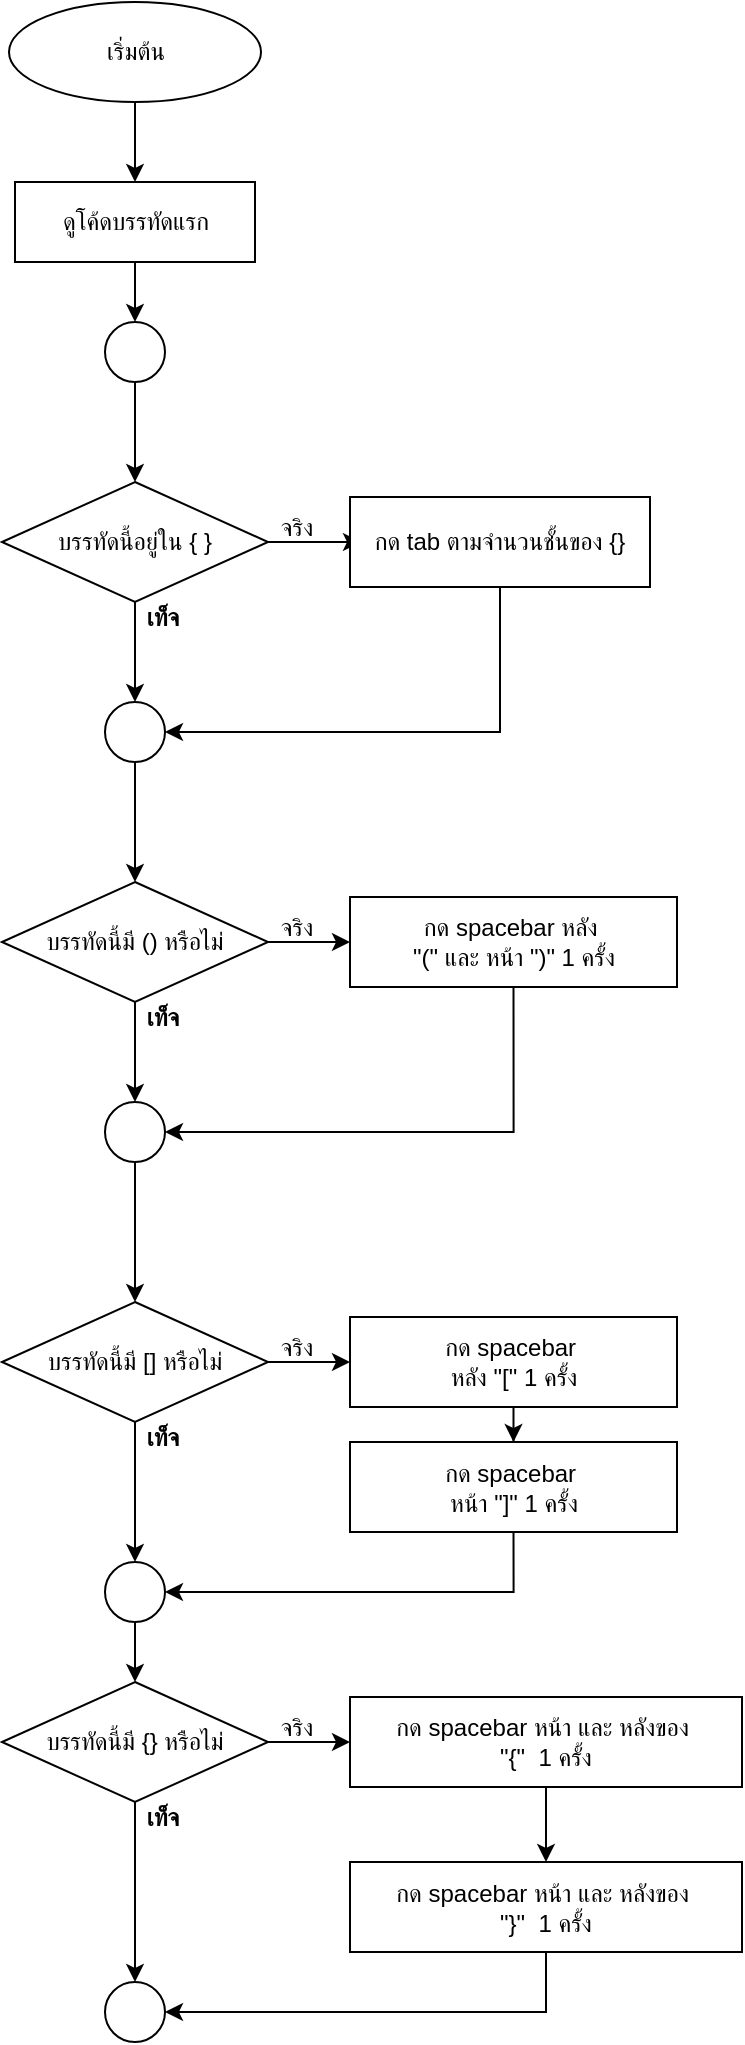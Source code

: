 <mxfile version="24.9.1">
  <diagram name="Page-1" id="IXNQjjXNGDVPWY3JXqZK">
    <mxGraphModel dx="750" dy="373" grid="1" gridSize="10" guides="1" tooltips="1" connect="1" arrows="1" fold="1" page="1" pageScale="1" pageWidth="827" pageHeight="1169" math="0" shadow="0">
      <root>
        <mxCell id="0" />
        <mxCell id="1" parent="0" />
        <mxCell id="7TrNmhmVkbIryDcWJuiU-4" value="" style="edgeStyle=orthogonalEdgeStyle;rounded=0;orthogonalLoop=1;jettySize=auto;html=1;entryX=0.5;entryY=0;entryDx=0;entryDy=0;" edge="1" parent="1" source="7TrNmhmVkbIryDcWJuiU-1" target="7TrNmhmVkbIryDcWJuiU-2">
          <mxGeometry relative="1" as="geometry" />
        </mxCell>
        <mxCell id="7TrNmhmVkbIryDcWJuiU-1" value="เริ่มต้น" style="ellipse;whiteSpace=wrap;html=1;" vertex="1" parent="1">
          <mxGeometry x="63.5" y="20" width="126" height="50" as="geometry" />
        </mxCell>
        <mxCell id="7TrNmhmVkbIryDcWJuiU-5" value="" style="edgeStyle=orthogonalEdgeStyle;rounded=0;orthogonalLoop=1;jettySize=auto;html=1;" edge="1" parent="1" source="7TrNmhmVkbIryDcWJuiU-2">
          <mxGeometry relative="1" as="geometry">
            <mxPoint x="126.5" y="180" as="targetPoint" />
          </mxGeometry>
        </mxCell>
        <mxCell id="7TrNmhmVkbIryDcWJuiU-2" value="ดูโค้ดบรรทัดแรก" style="rounded=0;whiteSpace=wrap;html=1;" vertex="1" parent="1">
          <mxGeometry x="66.5" y="110" width="120" height="40" as="geometry" />
        </mxCell>
        <mxCell id="7TrNmhmVkbIryDcWJuiU-10" value="" style="edgeStyle=orthogonalEdgeStyle;rounded=0;orthogonalLoop=1;jettySize=auto;html=1;" edge="1" parent="1" source="7TrNmhmVkbIryDcWJuiU-7" target="7TrNmhmVkbIryDcWJuiU-9">
          <mxGeometry relative="1" as="geometry" />
        </mxCell>
        <mxCell id="7TrNmhmVkbIryDcWJuiU-7" value="" style="ellipse;whiteSpace=wrap;html=1;aspect=fixed;" vertex="1" parent="1">
          <mxGeometry x="111.5" y="180" width="30" height="30" as="geometry" />
        </mxCell>
        <mxCell id="7TrNmhmVkbIryDcWJuiU-12" value="" style="edgeStyle=orthogonalEdgeStyle;rounded=0;orthogonalLoop=1;jettySize=auto;html=1;" edge="1" parent="1" source="7TrNmhmVkbIryDcWJuiU-9">
          <mxGeometry relative="1" as="geometry">
            <mxPoint x="239.5" y="290" as="targetPoint" />
          </mxGeometry>
        </mxCell>
        <mxCell id="7TrNmhmVkbIryDcWJuiU-20" style="edgeStyle=orthogonalEdgeStyle;rounded=0;orthogonalLoop=1;jettySize=auto;html=1;exitX=0.5;exitY=1;exitDx=0;exitDy=0;entryX=0.5;entryY=0;entryDx=0;entryDy=0;" edge="1" parent="1" source="7TrNmhmVkbIryDcWJuiU-9" target="7TrNmhmVkbIryDcWJuiU-19">
          <mxGeometry relative="1" as="geometry" />
        </mxCell>
        <mxCell id="7TrNmhmVkbIryDcWJuiU-9" value="บรรทัดนี้อยู่ใน { }" style="rhombus;whiteSpace=wrap;html=1;" vertex="1" parent="1">
          <mxGeometry x="60" y="260" width="133" height="60" as="geometry" />
        </mxCell>
        <mxCell id="7TrNmhmVkbIryDcWJuiU-35" style="edgeStyle=orthogonalEdgeStyle;rounded=0;orthogonalLoop=1;jettySize=auto;html=1;exitX=0.5;exitY=1;exitDx=0;exitDy=0;entryX=1;entryY=0.5;entryDx=0;entryDy=0;" edge="1" parent="1" source="7TrNmhmVkbIryDcWJuiU-14" target="7TrNmhmVkbIryDcWJuiU-19">
          <mxGeometry relative="1" as="geometry" />
        </mxCell>
        <mxCell id="7TrNmhmVkbIryDcWJuiU-14" value="กด tab ตามจำนวนชั้นของ {}" style="rounded=0;whiteSpace=wrap;html=1;" vertex="1" parent="1">
          <mxGeometry x="234" y="267.5" width="150" height="45" as="geometry" />
        </mxCell>
        <mxCell id="7TrNmhmVkbIryDcWJuiU-32" style="edgeStyle=orthogonalEdgeStyle;rounded=0;orthogonalLoop=1;jettySize=auto;html=1;exitX=0.5;exitY=1;exitDx=0;exitDy=0;entryX=0.5;entryY=0;entryDx=0;entryDy=0;" edge="1" parent="1" source="7TrNmhmVkbIryDcWJuiU-19" target="7TrNmhmVkbIryDcWJuiU-31">
          <mxGeometry relative="1" as="geometry" />
        </mxCell>
        <mxCell id="7TrNmhmVkbIryDcWJuiU-19" value="" style="ellipse;whiteSpace=wrap;html=1;aspect=fixed;" vertex="1" parent="1">
          <mxGeometry x="111.5" y="370" width="30" height="30" as="geometry" />
        </mxCell>
        <mxCell id="7TrNmhmVkbIryDcWJuiU-22" value="จริง" style="text;html=1;align=center;verticalAlign=middle;resizable=0;points=[];autosize=1;strokeColor=none;fillColor=none;" vertex="1" parent="1">
          <mxGeometry x="186.5" y="267.5" width="40" height="30" as="geometry" />
        </mxCell>
        <mxCell id="7TrNmhmVkbIryDcWJuiU-30" value="เท็จ" style="text;html=1;align=center;verticalAlign=middle;resizable=0;points=[];autosize=1;strokeColor=none;fillColor=none;fontStyle=1" vertex="1" parent="1">
          <mxGeometry x="120" y="312.5" width="40" height="30" as="geometry" />
        </mxCell>
        <mxCell id="7TrNmhmVkbIryDcWJuiU-37" value="" style="edgeStyle=orthogonalEdgeStyle;rounded=0;orthogonalLoop=1;jettySize=auto;html=1;" edge="1" parent="1" source="7TrNmhmVkbIryDcWJuiU-31" target="7TrNmhmVkbIryDcWJuiU-36">
          <mxGeometry relative="1" as="geometry" />
        </mxCell>
        <mxCell id="7TrNmhmVkbIryDcWJuiU-39" value="" style="edgeStyle=orthogonalEdgeStyle;rounded=0;orthogonalLoop=1;jettySize=auto;html=1;" edge="1" parent="1" source="7TrNmhmVkbIryDcWJuiU-31" target="7TrNmhmVkbIryDcWJuiU-38">
          <mxGeometry relative="1" as="geometry" />
        </mxCell>
        <mxCell id="7TrNmhmVkbIryDcWJuiU-31" value="บรรทัดนี้มี () หรือไม่" style="rhombus;whiteSpace=wrap;html=1;" vertex="1" parent="1">
          <mxGeometry x="60" y="460" width="133" height="60" as="geometry" />
        </mxCell>
        <mxCell id="7TrNmhmVkbIryDcWJuiU-40" style="edgeStyle=orthogonalEdgeStyle;rounded=0;orthogonalLoop=1;jettySize=auto;html=1;exitX=0.5;exitY=1;exitDx=0;exitDy=0;entryX=1;entryY=0.5;entryDx=0;entryDy=0;" edge="1" parent="1" source="7TrNmhmVkbIryDcWJuiU-36" target="7TrNmhmVkbIryDcWJuiU-38">
          <mxGeometry relative="1" as="geometry" />
        </mxCell>
        <mxCell id="7TrNmhmVkbIryDcWJuiU-36" value="กด spacebar หลัง&amp;nbsp;&lt;div&gt;&quot;(&quot; และ หน้า &quot;)&quot; 1 ครั้ง&lt;/div&gt;" style="rounded=0;whiteSpace=wrap;html=1;" vertex="1" parent="1">
          <mxGeometry x="234" y="467.5" width="163.5" height="45" as="geometry" />
        </mxCell>
        <mxCell id="7TrNmhmVkbIryDcWJuiU-51" value="" style="edgeStyle=orthogonalEdgeStyle;rounded=0;orthogonalLoop=1;jettySize=auto;html=1;" edge="1" parent="1" source="7TrNmhmVkbIryDcWJuiU-38" target="7TrNmhmVkbIryDcWJuiU-45">
          <mxGeometry relative="1" as="geometry" />
        </mxCell>
        <mxCell id="7TrNmhmVkbIryDcWJuiU-38" value="" style="ellipse;whiteSpace=wrap;html=1;aspect=fixed;" vertex="1" parent="1">
          <mxGeometry x="111.5" y="570" width="30" height="30" as="geometry" />
        </mxCell>
        <mxCell id="7TrNmhmVkbIryDcWJuiU-41" value="จริง" style="text;html=1;align=center;verticalAlign=middle;resizable=0;points=[];autosize=1;strokeColor=none;fillColor=none;" vertex="1" parent="1">
          <mxGeometry x="186.5" y="467.5" width="40" height="30" as="geometry" />
        </mxCell>
        <mxCell id="7TrNmhmVkbIryDcWJuiU-42" value="เท็จ" style="text;html=1;align=center;verticalAlign=middle;resizable=0;points=[];autosize=1;strokeColor=none;fillColor=none;fontStyle=1" vertex="1" parent="1">
          <mxGeometry x="120" y="512.5" width="40" height="30" as="geometry" />
        </mxCell>
        <mxCell id="7TrNmhmVkbIryDcWJuiU-43" value="" style="edgeStyle=orthogonalEdgeStyle;rounded=0;orthogonalLoop=1;jettySize=auto;html=1;" edge="1" parent="1" source="7TrNmhmVkbIryDcWJuiU-45" target="7TrNmhmVkbIryDcWJuiU-47">
          <mxGeometry relative="1" as="geometry" />
        </mxCell>
        <mxCell id="7TrNmhmVkbIryDcWJuiU-44" value="" style="edgeStyle=orthogonalEdgeStyle;rounded=0;orthogonalLoop=1;jettySize=auto;html=1;" edge="1" parent="1" source="7TrNmhmVkbIryDcWJuiU-45" target="7TrNmhmVkbIryDcWJuiU-48">
          <mxGeometry relative="1" as="geometry" />
        </mxCell>
        <mxCell id="7TrNmhmVkbIryDcWJuiU-45" value="บรรทัดนี้มี [] หรือไม่" style="rhombus;whiteSpace=wrap;html=1;" vertex="1" parent="1">
          <mxGeometry x="60" y="670" width="133" height="60" as="geometry" />
        </mxCell>
        <mxCell id="7TrNmhmVkbIryDcWJuiU-67" value="" style="edgeStyle=orthogonalEdgeStyle;rounded=0;orthogonalLoop=1;jettySize=auto;html=1;" edge="1" parent="1" source="7TrNmhmVkbIryDcWJuiU-47" target="7TrNmhmVkbIryDcWJuiU-66">
          <mxGeometry relative="1" as="geometry" />
        </mxCell>
        <mxCell id="7TrNmhmVkbIryDcWJuiU-47" value="กด spacebar&amp;nbsp;&lt;div&gt;หลัง&amp;nbsp;&lt;span style=&quot;background-color: initial;&quot;&gt;&quot;[&quot; 1 ครั้ง&lt;/span&gt;&lt;/div&gt;" style="rounded=0;whiteSpace=wrap;html=1;" vertex="1" parent="1">
          <mxGeometry x="234" y="677.5" width="163.5" height="45" as="geometry" />
        </mxCell>
        <mxCell id="7TrNmhmVkbIryDcWJuiU-61" style="edgeStyle=orthogonalEdgeStyle;rounded=0;orthogonalLoop=1;jettySize=auto;html=1;exitX=0.5;exitY=1;exitDx=0;exitDy=0;entryX=0.5;entryY=0;entryDx=0;entryDy=0;" edge="1" parent="1" source="7TrNmhmVkbIryDcWJuiU-48" target="7TrNmhmVkbIryDcWJuiU-54">
          <mxGeometry relative="1" as="geometry" />
        </mxCell>
        <mxCell id="7TrNmhmVkbIryDcWJuiU-48" value="" style="ellipse;whiteSpace=wrap;html=1;aspect=fixed;" vertex="1" parent="1">
          <mxGeometry x="111.5" y="800" width="30" height="30" as="geometry" />
        </mxCell>
        <mxCell id="7TrNmhmVkbIryDcWJuiU-49" value="จริง" style="text;html=1;align=center;verticalAlign=middle;resizable=0;points=[];autosize=1;strokeColor=none;fillColor=none;" vertex="1" parent="1">
          <mxGeometry x="186.5" y="677.5" width="40" height="30" as="geometry" />
        </mxCell>
        <mxCell id="7TrNmhmVkbIryDcWJuiU-50" value="เท็จ" style="text;html=1;align=center;verticalAlign=middle;resizable=0;points=[];autosize=1;strokeColor=none;fillColor=none;fontStyle=1" vertex="1" parent="1">
          <mxGeometry x="120" y="722.5" width="40" height="30" as="geometry" />
        </mxCell>
        <mxCell id="7TrNmhmVkbIryDcWJuiU-52" value="" style="edgeStyle=orthogonalEdgeStyle;rounded=0;orthogonalLoop=1;jettySize=auto;html=1;" edge="1" parent="1" source="7TrNmhmVkbIryDcWJuiU-54" target="7TrNmhmVkbIryDcWJuiU-56">
          <mxGeometry relative="1" as="geometry" />
        </mxCell>
        <mxCell id="7TrNmhmVkbIryDcWJuiU-53" value="" style="edgeStyle=orthogonalEdgeStyle;rounded=0;orthogonalLoop=1;jettySize=auto;html=1;" edge="1" parent="1" source="7TrNmhmVkbIryDcWJuiU-54" target="7TrNmhmVkbIryDcWJuiU-57">
          <mxGeometry relative="1" as="geometry" />
        </mxCell>
        <mxCell id="7TrNmhmVkbIryDcWJuiU-54" value="บรรทัดนี้มี {} หรือไม่" style="rhombus;whiteSpace=wrap;html=1;" vertex="1" parent="1">
          <mxGeometry x="60" y="860" width="133" height="60" as="geometry" />
        </mxCell>
        <mxCell id="7TrNmhmVkbIryDcWJuiU-64" value="" style="edgeStyle=orthogonalEdgeStyle;rounded=0;orthogonalLoop=1;jettySize=auto;html=1;" edge="1" parent="1" source="7TrNmhmVkbIryDcWJuiU-56" target="7TrNmhmVkbIryDcWJuiU-62">
          <mxGeometry relative="1" as="geometry" />
        </mxCell>
        <mxCell id="7TrNmhmVkbIryDcWJuiU-56" value="กด spacebar หน้า และ หลังของ&amp;nbsp;&lt;div&gt;&quot;{&quot;&amp;nbsp; 1 ครั้ง&lt;/div&gt;" style="rounded=0;whiteSpace=wrap;html=1;" vertex="1" parent="1">
          <mxGeometry x="234" y="867.5" width="196" height="45" as="geometry" />
        </mxCell>
        <mxCell id="7TrNmhmVkbIryDcWJuiU-57" value="" style="ellipse;whiteSpace=wrap;html=1;aspect=fixed;" vertex="1" parent="1">
          <mxGeometry x="111.5" y="1010" width="30" height="30" as="geometry" />
        </mxCell>
        <mxCell id="7TrNmhmVkbIryDcWJuiU-58" value="จริง" style="text;html=1;align=center;verticalAlign=middle;resizable=0;points=[];autosize=1;strokeColor=none;fillColor=none;" vertex="1" parent="1">
          <mxGeometry x="186.5" y="867.5" width="40" height="30" as="geometry" />
        </mxCell>
        <mxCell id="7TrNmhmVkbIryDcWJuiU-59" value="เท็จ" style="text;html=1;align=center;verticalAlign=middle;resizable=0;points=[];autosize=1;strokeColor=none;fillColor=none;fontStyle=1" vertex="1" parent="1">
          <mxGeometry x="120" y="912.5" width="40" height="30" as="geometry" />
        </mxCell>
        <mxCell id="7TrNmhmVkbIryDcWJuiU-65" style="edgeStyle=orthogonalEdgeStyle;rounded=0;orthogonalLoop=1;jettySize=auto;html=1;exitX=0.5;exitY=1;exitDx=0;exitDy=0;entryX=1;entryY=0.5;entryDx=0;entryDy=0;" edge="1" parent="1" source="7TrNmhmVkbIryDcWJuiU-62" target="7TrNmhmVkbIryDcWJuiU-57">
          <mxGeometry relative="1" as="geometry" />
        </mxCell>
        <mxCell id="7TrNmhmVkbIryDcWJuiU-62" value="กด spacebar หน้า และ หลังของ&amp;nbsp;&lt;div&gt;&quot;}&quot;&amp;nbsp; 1 ครั้ง&lt;/div&gt;" style="rounded=0;whiteSpace=wrap;html=1;" vertex="1" parent="1">
          <mxGeometry x="234" y="950" width="196" height="45" as="geometry" />
        </mxCell>
        <mxCell id="7TrNmhmVkbIryDcWJuiU-68" style="edgeStyle=orthogonalEdgeStyle;rounded=0;orthogonalLoop=1;jettySize=auto;html=1;exitX=0.5;exitY=1;exitDx=0;exitDy=0;entryX=1;entryY=0.5;entryDx=0;entryDy=0;" edge="1" parent="1" source="7TrNmhmVkbIryDcWJuiU-66" target="7TrNmhmVkbIryDcWJuiU-48">
          <mxGeometry relative="1" as="geometry" />
        </mxCell>
        <mxCell id="7TrNmhmVkbIryDcWJuiU-66" value="กด spacebar&lt;span style=&quot;background-color: initial;&quot;&gt;&amp;nbsp;&lt;/span&gt;&lt;div&gt;&lt;span style=&quot;background-color: initial;&quot;&gt;หน้า &quot;]&quot; 1 ครั้ง&lt;/span&gt;&lt;/div&gt;" style="rounded=0;whiteSpace=wrap;html=1;" vertex="1" parent="1">
          <mxGeometry x="234" y="740" width="163.5" height="45" as="geometry" />
        </mxCell>
      </root>
    </mxGraphModel>
  </diagram>
</mxfile>
